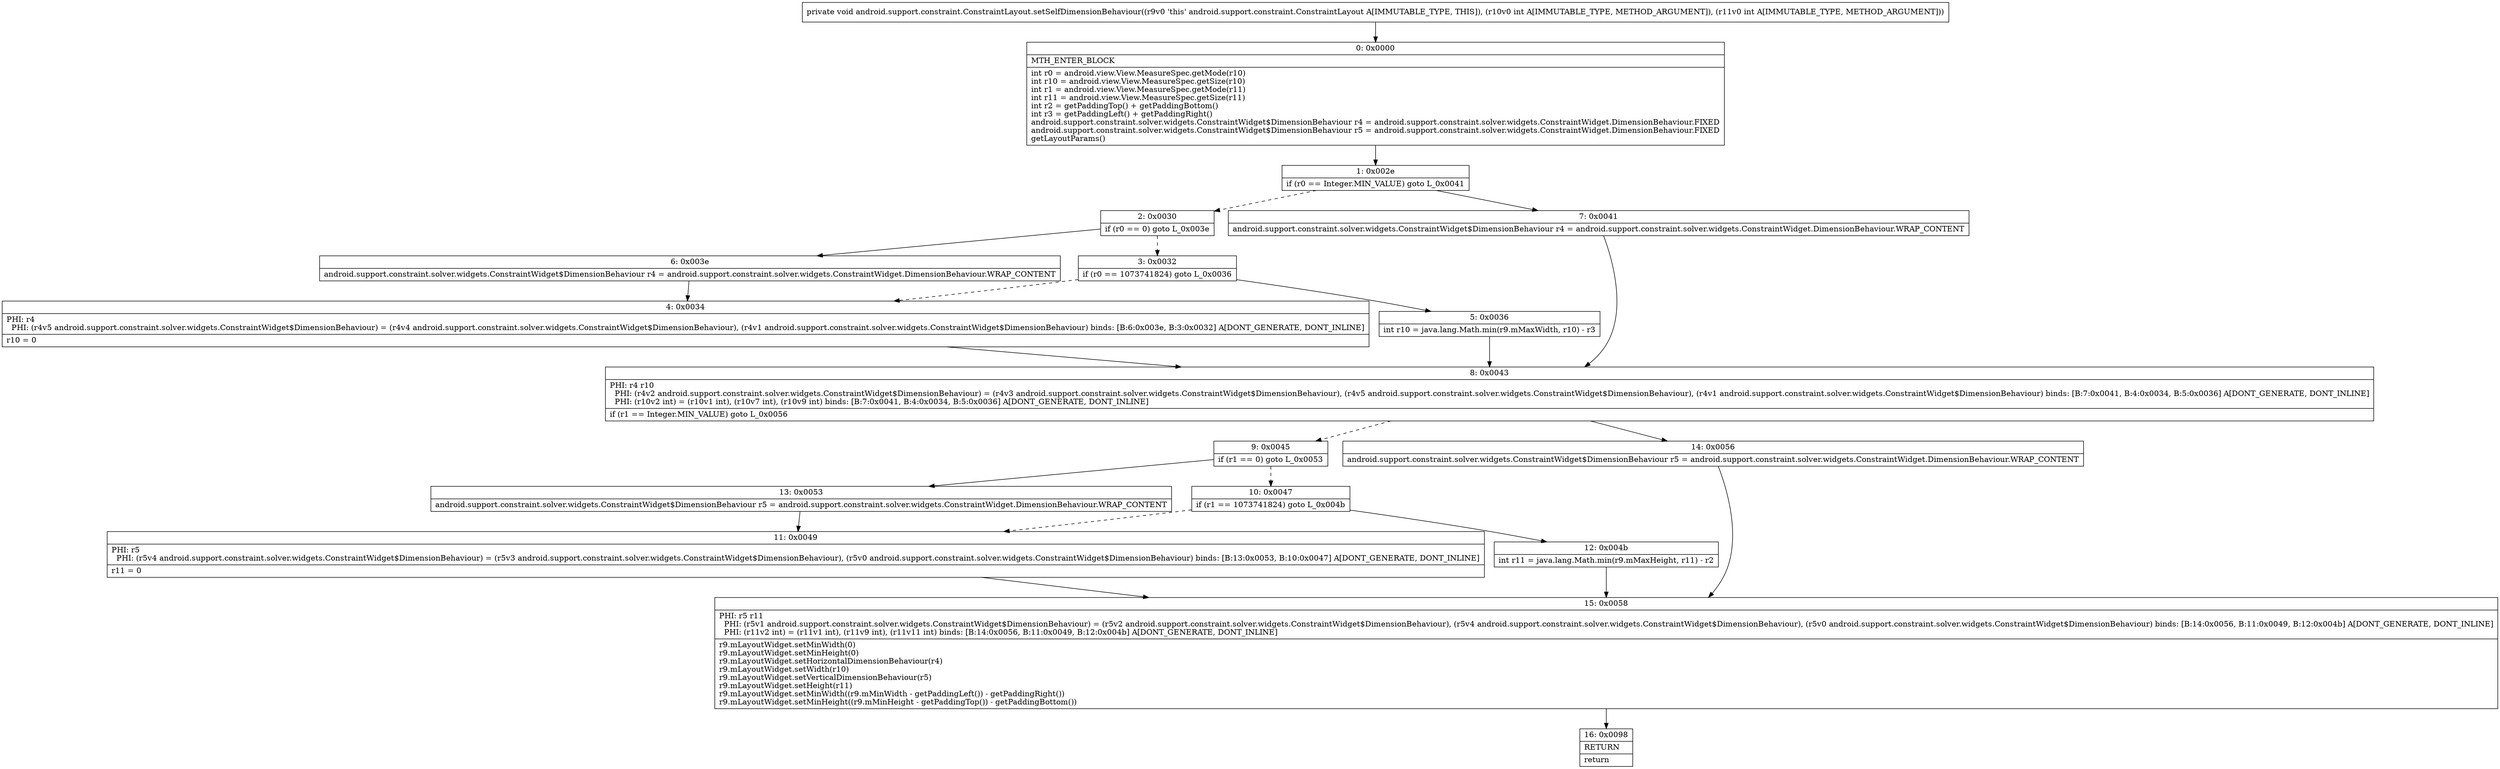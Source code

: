 digraph "CFG forandroid.support.constraint.ConstraintLayout.setSelfDimensionBehaviour(II)V" {
Node_0 [shape=record,label="{0\:\ 0x0000|MTH_ENTER_BLOCK\l|int r0 = android.view.View.MeasureSpec.getMode(r10)\lint r10 = android.view.View.MeasureSpec.getSize(r10)\lint r1 = android.view.View.MeasureSpec.getMode(r11)\lint r11 = android.view.View.MeasureSpec.getSize(r11)\lint r2 = getPaddingTop() + getPaddingBottom()\lint r3 = getPaddingLeft() + getPaddingRight()\landroid.support.constraint.solver.widgets.ConstraintWidget$DimensionBehaviour r4 = android.support.constraint.solver.widgets.ConstraintWidget.DimensionBehaviour.FIXED\landroid.support.constraint.solver.widgets.ConstraintWidget$DimensionBehaviour r5 = android.support.constraint.solver.widgets.ConstraintWidget.DimensionBehaviour.FIXED\lgetLayoutParams()\l}"];
Node_1 [shape=record,label="{1\:\ 0x002e|if (r0 == Integer.MIN_VALUE) goto L_0x0041\l}"];
Node_2 [shape=record,label="{2\:\ 0x0030|if (r0 == 0) goto L_0x003e\l}"];
Node_3 [shape=record,label="{3\:\ 0x0032|if (r0 == 1073741824) goto L_0x0036\l}"];
Node_4 [shape=record,label="{4\:\ 0x0034|PHI: r4 \l  PHI: (r4v5 android.support.constraint.solver.widgets.ConstraintWidget$DimensionBehaviour) = (r4v4 android.support.constraint.solver.widgets.ConstraintWidget$DimensionBehaviour), (r4v1 android.support.constraint.solver.widgets.ConstraintWidget$DimensionBehaviour) binds: [B:6:0x003e, B:3:0x0032] A[DONT_GENERATE, DONT_INLINE]\l|r10 = 0\l}"];
Node_5 [shape=record,label="{5\:\ 0x0036|int r10 = java.lang.Math.min(r9.mMaxWidth, r10) \- r3\l}"];
Node_6 [shape=record,label="{6\:\ 0x003e|android.support.constraint.solver.widgets.ConstraintWidget$DimensionBehaviour r4 = android.support.constraint.solver.widgets.ConstraintWidget.DimensionBehaviour.WRAP_CONTENT\l}"];
Node_7 [shape=record,label="{7\:\ 0x0041|android.support.constraint.solver.widgets.ConstraintWidget$DimensionBehaviour r4 = android.support.constraint.solver.widgets.ConstraintWidget.DimensionBehaviour.WRAP_CONTENT\l}"];
Node_8 [shape=record,label="{8\:\ 0x0043|PHI: r4 r10 \l  PHI: (r4v2 android.support.constraint.solver.widgets.ConstraintWidget$DimensionBehaviour) = (r4v3 android.support.constraint.solver.widgets.ConstraintWidget$DimensionBehaviour), (r4v5 android.support.constraint.solver.widgets.ConstraintWidget$DimensionBehaviour), (r4v1 android.support.constraint.solver.widgets.ConstraintWidget$DimensionBehaviour) binds: [B:7:0x0041, B:4:0x0034, B:5:0x0036] A[DONT_GENERATE, DONT_INLINE]\l  PHI: (r10v2 int) = (r10v1 int), (r10v7 int), (r10v9 int) binds: [B:7:0x0041, B:4:0x0034, B:5:0x0036] A[DONT_GENERATE, DONT_INLINE]\l|if (r1 == Integer.MIN_VALUE) goto L_0x0056\l}"];
Node_9 [shape=record,label="{9\:\ 0x0045|if (r1 == 0) goto L_0x0053\l}"];
Node_10 [shape=record,label="{10\:\ 0x0047|if (r1 == 1073741824) goto L_0x004b\l}"];
Node_11 [shape=record,label="{11\:\ 0x0049|PHI: r5 \l  PHI: (r5v4 android.support.constraint.solver.widgets.ConstraintWidget$DimensionBehaviour) = (r5v3 android.support.constraint.solver.widgets.ConstraintWidget$DimensionBehaviour), (r5v0 android.support.constraint.solver.widgets.ConstraintWidget$DimensionBehaviour) binds: [B:13:0x0053, B:10:0x0047] A[DONT_GENERATE, DONT_INLINE]\l|r11 = 0\l}"];
Node_12 [shape=record,label="{12\:\ 0x004b|int r11 = java.lang.Math.min(r9.mMaxHeight, r11) \- r2\l}"];
Node_13 [shape=record,label="{13\:\ 0x0053|android.support.constraint.solver.widgets.ConstraintWidget$DimensionBehaviour r5 = android.support.constraint.solver.widgets.ConstraintWidget.DimensionBehaviour.WRAP_CONTENT\l}"];
Node_14 [shape=record,label="{14\:\ 0x0056|android.support.constraint.solver.widgets.ConstraintWidget$DimensionBehaviour r5 = android.support.constraint.solver.widgets.ConstraintWidget.DimensionBehaviour.WRAP_CONTENT\l}"];
Node_15 [shape=record,label="{15\:\ 0x0058|PHI: r5 r11 \l  PHI: (r5v1 android.support.constraint.solver.widgets.ConstraintWidget$DimensionBehaviour) = (r5v2 android.support.constraint.solver.widgets.ConstraintWidget$DimensionBehaviour), (r5v4 android.support.constraint.solver.widgets.ConstraintWidget$DimensionBehaviour), (r5v0 android.support.constraint.solver.widgets.ConstraintWidget$DimensionBehaviour) binds: [B:14:0x0056, B:11:0x0049, B:12:0x004b] A[DONT_GENERATE, DONT_INLINE]\l  PHI: (r11v2 int) = (r11v1 int), (r11v9 int), (r11v11 int) binds: [B:14:0x0056, B:11:0x0049, B:12:0x004b] A[DONT_GENERATE, DONT_INLINE]\l|r9.mLayoutWidget.setMinWidth(0)\lr9.mLayoutWidget.setMinHeight(0)\lr9.mLayoutWidget.setHorizontalDimensionBehaviour(r4)\lr9.mLayoutWidget.setWidth(r10)\lr9.mLayoutWidget.setVerticalDimensionBehaviour(r5)\lr9.mLayoutWidget.setHeight(r11)\lr9.mLayoutWidget.setMinWidth((r9.mMinWidth \- getPaddingLeft()) \- getPaddingRight())\lr9.mLayoutWidget.setMinHeight((r9.mMinHeight \- getPaddingTop()) \- getPaddingBottom())\l}"];
Node_16 [shape=record,label="{16\:\ 0x0098|RETURN\l|return\l}"];
MethodNode[shape=record,label="{private void android.support.constraint.ConstraintLayout.setSelfDimensionBehaviour((r9v0 'this' android.support.constraint.ConstraintLayout A[IMMUTABLE_TYPE, THIS]), (r10v0 int A[IMMUTABLE_TYPE, METHOD_ARGUMENT]), (r11v0 int A[IMMUTABLE_TYPE, METHOD_ARGUMENT])) }"];
MethodNode -> Node_0;
Node_0 -> Node_1;
Node_1 -> Node_2[style=dashed];
Node_1 -> Node_7;
Node_2 -> Node_3[style=dashed];
Node_2 -> Node_6;
Node_3 -> Node_4[style=dashed];
Node_3 -> Node_5;
Node_4 -> Node_8;
Node_5 -> Node_8;
Node_6 -> Node_4;
Node_7 -> Node_8;
Node_8 -> Node_9[style=dashed];
Node_8 -> Node_14;
Node_9 -> Node_10[style=dashed];
Node_9 -> Node_13;
Node_10 -> Node_11[style=dashed];
Node_10 -> Node_12;
Node_11 -> Node_15;
Node_12 -> Node_15;
Node_13 -> Node_11;
Node_14 -> Node_15;
Node_15 -> Node_16;
}

